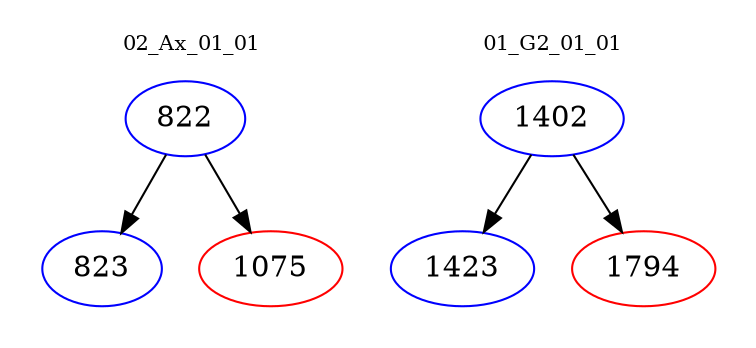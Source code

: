digraph{
subgraph cluster_0 {
color = white
label = "02_Ax_01_01";
fontsize=10;
T0_822 [label="822", color="blue"]
T0_822 -> T0_823 [color="black"]
T0_823 [label="823", color="blue"]
T0_822 -> T0_1075 [color="black"]
T0_1075 [label="1075", color="red"]
}
subgraph cluster_1 {
color = white
label = "01_G2_01_01";
fontsize=10;
T1_1402 [label="1402", color="blue"]
T1_1402 -> T1_1423 [color="black"]
T1_1423 [label="1423", color="blue"]
T1_1402 -> T1_1794 [color="black"]
T1_1794 [label="1794", color="red"]
}
}
